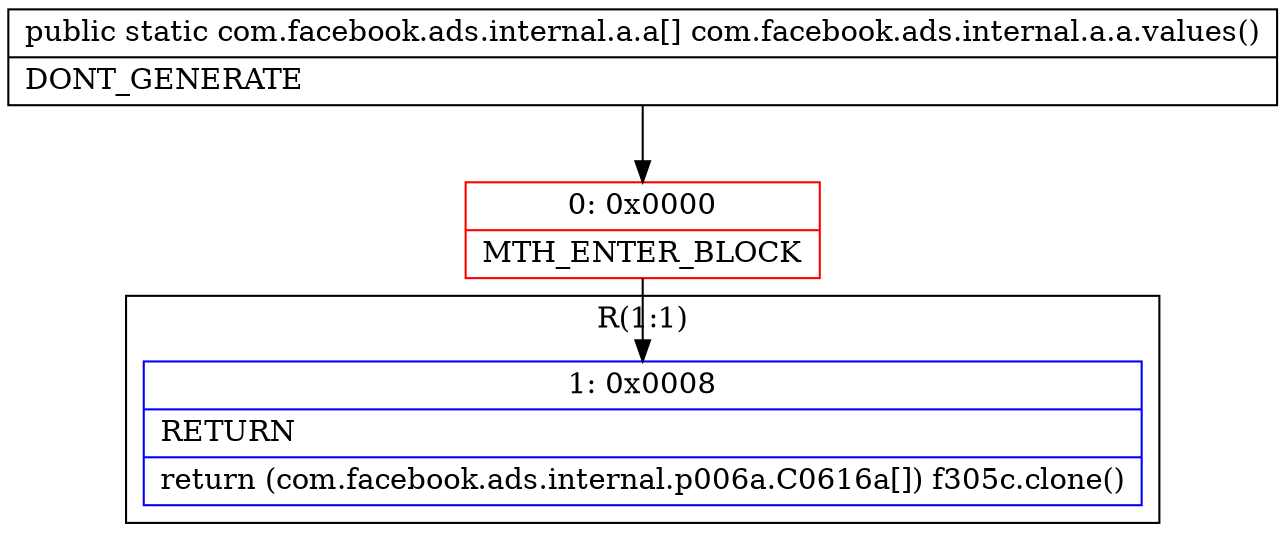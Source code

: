 digraph "CFG forcom.facebook.ads.internal.a.a.values()[Lcom\/facebook\/ads\/internal\/a\/a;" {
subgraph cluster_Region_387986763 {
label = "R(1:1)";
node [shape=record,color=blue];
Node_1 [shape=record,label="{1\:\ 0x0008|RETURN\l|return (com.facebook.ads.internal.p006a.C0616a[]) f305c.clone()\l}"];
}
Node_0 [shape=record,color=red,label="{0\:\ 0x0000|MTH_ENTER_BLOCK\l}"];
MethodNode[shape=record,label="{public static com.facebook.ads.internal.a.a[] com.facebook.ads.internal.a.a.values()  | DONT_GENERATE\l}"];
MethodNode -> Node_0;
Node_0 -> Node_1;
}

